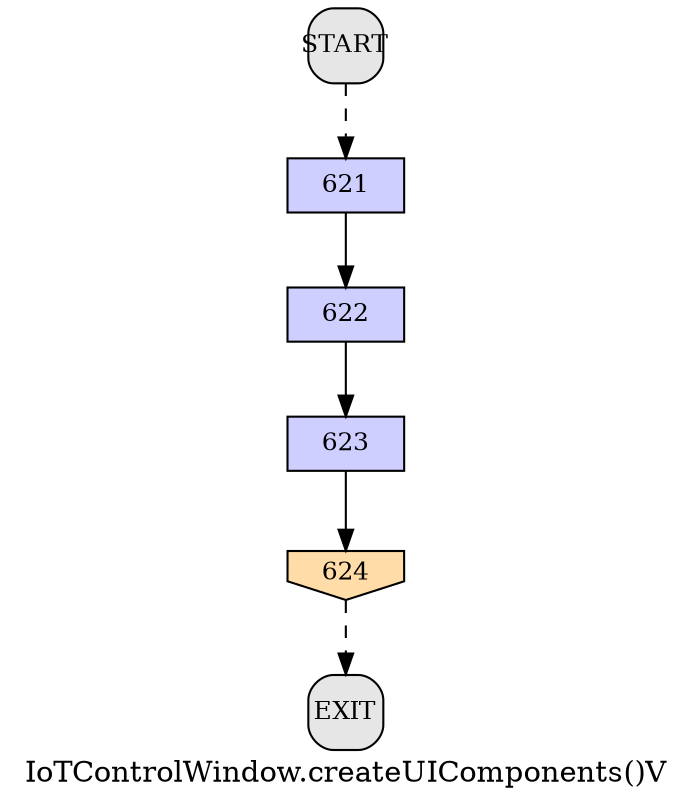 /* --------------------------------------------------- */
/* Generated by Dr. Garbage Control Flow Graph Factory */
/* http://www.drgarbage.com                            */
/* Version: 4.5.0.201508311741                         */
/* Retrieved on: 2015-12-01 08:09:24.177               */
/* --------------------------------------------------- */
digraph "IoTControlWindow.createUIComponents()V" {
 graph [label="IoTControlWindow.createUIComponents()V"];
 2 [label="621", shape=box, style=filled, fillcolor="#CECEFF", fixedsize=true, fontsize=12, width=0.78, height=0.36 ]
 3 [label="622", shape=box, style=filled, fillcolor="#CECEFF", fixedsize=true, fontsize=12, width=0.78, height=0.36 ]
 4 [label="623", shape=box, style=filled, fillcolor="#CECEFF", fixedsize=true, fontsize=12, width=0.78, height=0.36 ]
 5 [label="624", shape=invhouse, style=filled, fillcolor="#FFDCA8", fixedsize=true, fontsize=12, width=0.78, height=0.36 ]
 6 [label="START", shape=box, style="filled, rounded", fillcolor="#E6E6E6", fixedsize=true, fontsize=12, width=0.5, height=0.5 ]
 7 [label="EXIT", shape=box, style="filled, rounded", fillcolor="#E6E6E6", fixedsize=true, fontsize=12, width=0.5, height=0.5 ]
 6 -> 2 [label="", style=dashed ]
 2 -> 3 [label="", style=solid ]
 3 -> 4 [label="", style=solid ]
 4 -> 5 [label="", style=solid ]
 5 -> 7 [label="", style=dashed ]
}
